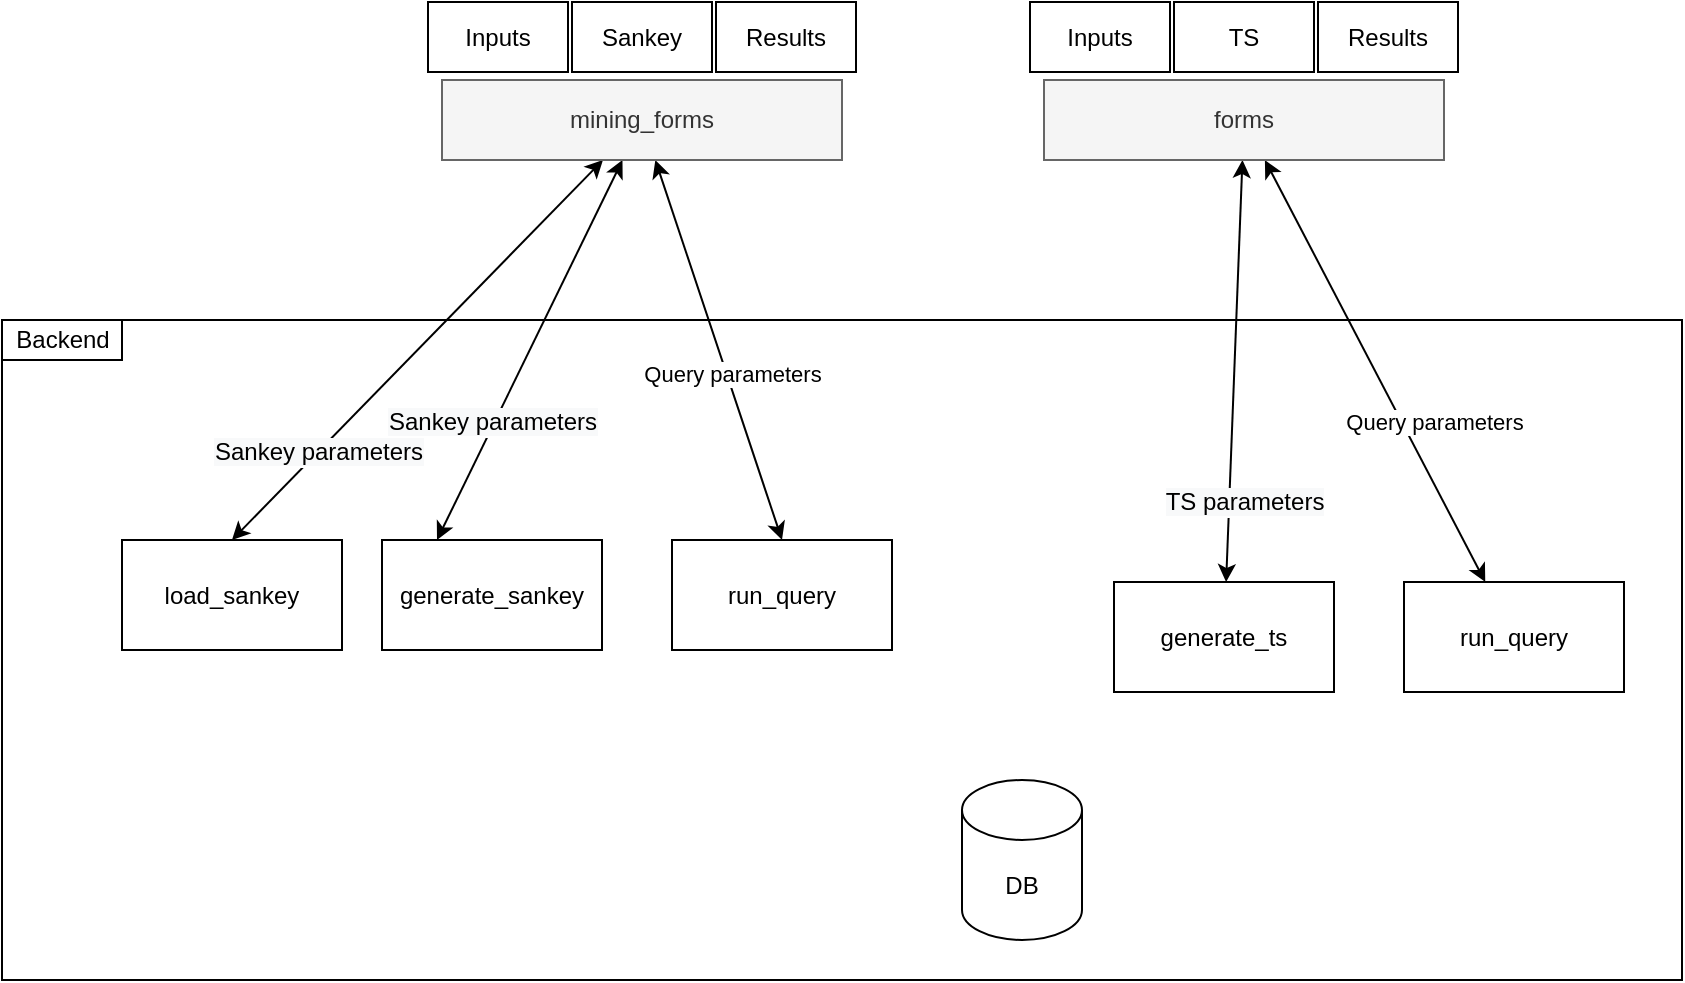 <mxfile version="14.4.3" type="device"><diagram id="OlkQbL042Ie8CuvqtX22" name="Page-1"><mxGraphModel dx="2817" dy="1156" grid="1" gridSize="10" guides="1" tooltips="1" connect="1" arrows="1" fold="1" page="1" pageScale="1" pageWidth="827" pageHeight="1169" math="0" shadow="0"><root><mxCell id="0"/><mxCell id="1" parent="0"/><mxCell id="9AbMOzw7-g-IKSp8QWoY-27" value="" style="rounded=0;whiteSpace=wrap;html=1;" vertex="1" parent="1"><mxGeometry x="-100" y="520" width="840" height="330" as="geometry"/></mxCell><mxCell id="9AbMOzw7-g-IKSp8QWoY-6" value="generate_sankey" style="rounded=0;whiteSpace=wrap;html=1;" vertex="1" parent="1"><mxGeometry x="90" y="630" width="110" height="55" as="geometry"/></mxCell><mxCell id="9AbMOzw7-g-IKSp8QWoY-7" value="run_query" style="rounded=0;whiteSpace=wrap;html=1;" vertex="1" parent="1"><mxGeometry x="235" y="630" width="110" height="55" as="geometry"/></mxCell><mxCell id="9AbMOzw7-g-IKSp8QWoY-12" value="&lt;meta charset=&quot;utf-8&quot;&gt;&lt;span style=&quot;color: rgb(0, 0, 0); font-family: helvetica; font-size: 12px; font-style: normal; font-weight: 400; letter-spacing: normal; text-align: center; text-indent: 0px; text-transform: none; word-spacing: 0px; background-color: rgb(248, 249, 250); display: inline; float: none;&quot;&gt;Sankey parameters&lt;/span&gt;" style="rounded=0;orthogonalLoop=1;jettySize=auto;html=1;entryX=0.25;entryY=0;entryDx=0;entryDy=0;startArrow=classic;startFill=1;" edge="1" parent="1" source="9AbMOzw7-g-IKSp8QWoY-10" target="9AbMOzw7-g-IKSp8QWoY-6"><mxGeometry x="0.376" y="-2" relative="1" as="geometry"><mxPoint y="1" as="offset"/></mxGeometry></mxCell><mxCell id="9AbMOzw7-g-IKSp8QWoY-17" style="rounded=0;orthogonalLoop=1;jettySize=auto;html=1;entryX=0.5;entryY=0;entryDx=0;entryDy=0;startArrow=classic;startFill=1;" edge="1" parent="1" source="9AbMOzw7-g-IKSp8QWoY-10" target="9AbMOzw7-g-IKSp8QWoY-7"><mxGeometry relative="1" as="geometry"/></mxCell><mxCell id="9AbMOzw7-g-IKSp8QWoY-18" value="Query parameters" style="edgeLabel;html=1;align=center;verticalAlign=middle;resizable=0;points=[];" vertex="1" connectable="0" parent="9AbMOzw7-g-IKSp8QWoY-17"><mxGeometry x="0.129" y="3" relative="1" as="geometry"><mxPoint as="offset"/></mxGeometry></mxCell><mxCell id="9AbMOzw7-g-IKSp8QWoY-23" style="edgeStyle=none;rounded=0;orthogonalLoop=1;jettySize=auto;html=1;entryX=0.5;entryY=0;entryDx=0;entryDy=0;startArrow=classic;startFill=1;" edge="1" parent="1" source="9AbMOzw7-g-IKSp8QWoY-10" target="9AbMOzw7-g-IKSp8QWoY-22"><mxGeometry relative="1" as="geometry"/></mxCell><mxCell id="9AbMOzw7-g-IKSp8QWoY-24" value="&lt;span style=&quot;font-family: &amp;#34;helvetica&amp;#34; ; font-size: 12px ; background-color: rgb(248 , 249 , 250)&quot;&gt;Sankey parameters&lt;/span&gt;" style="edgeLabel;html=1;align=center;verticalAlign=middle;resizable=0;points=[];" vertex="1" connectable="0" parent="9AbMOzw7-g-IKSp8QWoY-23"><mxGeometry x="0.536" y="-1" relative="1" as="geometry"><mxPoint as="offset"/></mxGeometry></mxCell><mxCell id="9AbMOzw7-g-IKSp8QWoY-10" value="mining_forms" style="rounded=0;whiteSpace=wrap;html=1;fillColor=#f5f5f5;strokeColor=#666666;fontColor=#333333;" vertex="1" parent="1"><mxGeometry x="120" y="400" width="200" height="40" as="geometry"/></mxCell><mxCell id="9AbMOzw7-g-IKSp8QWoY-19" value="Inputs" style="rounded=0;whiteSpace=wrap;html=1;" vertex="1" parent="1"><mxGeometry x="113" y="361" width="70" height="35" as="geometry"/></mxCell><mxCell id="9AbMOzw7-g-IKSp8QWoY-20" value="Sankey" style="rounded=0;whiteSpace=wrap;html=1;" vertex="1" parent="1"><mxGeometry x="185" y="361" width="70" height="35" as="geometry"/></mxCell><mxCell id="9AbMOzw7-g-IKSp8QWoY-21" value="Results" style="rounded=0;whiteSpace=wrap;html=1;" vertex="1" parent="1"><mxGeometry x="257" y="361" width="70" height="35" as="geometry"/></mxCell><mxCell id="9AbMOzw7-g-IKSp8QWoY-22" value="load_sankey" style="rounded=0;whiteSpace=wrap;html=1;" vertex="1" parent="1"><mxGeometry x="-40" y="630" width="110" height="55" as="geometry"/></mxCell><mxCell id="9AbMOzw7-g-IKSp8QWoY-25" value="DB" style="shape=cylinder3;whiteSpace=wrap;html=1;boundedLbl=1;backgroundOutline=1;size=15;" vertex="1" parent="1"><mxGeometry x="380" y="750" width="60" height="80" as="geometry"/></mxCell><mxCell id="9AbMOzw7-g-IKSp8QWoY-28" value="Backend" style="text;html=1;align=center;verticalAlign=middle;resizable=0;points=[];autosize=1;shadow=0;rounded=0;sketch=0;glass=0;strokeColor=#000000;" vertex="1" parent="1"><mxGeometry x="-100" y="520" width="60" height="20" as="geometry"/></mxCell><mxCell id="9AbMOzw7-g-IKSp8QWoY-45" style="edgeStyle=none;rounded=0;orthogonalLoop=1;jettySize=auto;html=1;startArrow=classic;startFill=1;" edge="1" parent="1" source="9AbMOzw7-g-IKSp8QWoY-29" target="9AbMOzw7-g-IKSp8QWoY-39"><mxGeometry relative="1" as="geometry"/></mxCell><mxCell id="9AbMOzw7-g-IKSp8QWoY-46" style="edgeStyle=none;rounded=0;orthogonalLoop=1;jettySize=auto;html=1;startArrow=classic;startFill=1;" edge="1" parent="1" source="9AbMOzw7-g-IKSp8QWoY-29" target="9AbMOzw7-g-IKSp8QWoY-38"><mxGeometry relative="1" as="geometry"/></mxCell><mxCell id="9AbMOzw7-g-IKSp8QWoY-47" value="&lt;span style=&quot;font-family: &amp;#34;helvetica&amp;#34; ; font-size: 12px ; background-color: rgb(248 , 249 , 250)&quot;&gt;TS parameters&lt;/span&gt;" style="edgeLabel;html=1;align=center;verticalAlign=middle;resizable=0;points=[];" vertex="1" connectable="0" parent="9AbMOzw7-g-IKSp8QWoY-46"><mxGeometry x="0.164" y="5" relative="1" as="geometry"><mxPoint x="0.53" y="47.9" as="offset"/></mxGeometry></mxCell><mxCell id="9AbMOzw7-g-IKSp8QWoY-29" value="forms" style="rounded=0;whiteSpace=wrap;html=1;fillColor=#f5f5f5;strokeColor=#666666;fontColor=#333333;" vertex="1" parent="1"><mxGeometry x="421" y="400" width="200" height="40" as="geometry"/></mxCell><mxCell id="9AbMOzw7-g-IKSp8QWoY-30" value="Inputs" style="rounded=0;whiteSpace=wrap;html=1;" vertex="1" parent="1"><mxGeometry x="414" y="361" width="70" height="35" as="geometry"/></mxCell><mxCell id="9AbMOzw7-g-IKSp8QWoY-31" value="TS" style="rounded=0;whiteSpace=wrap;html=1;" vertex="1" parent="1"><mxGeometry x="486" y="361" width="70" height="35" as="geometry"/></mxCell><mxCell id="9AbMOzw7-g-IKSp8QWoY-32" value="Results" style="rounded=0;whiteSpace=wrap;html=1;" vertex="1" parent="1"><mxGeometry x="558" y="361" width="70" height="35" as="geometry"/></mxCell><mxCell id="9AbMOzw7-g-IKSp8QWoY-38" value="generate_ts" style="rounded=0;whiteSpace=wrap;html=1;" vertex="1" parent="1"><mxGeometry x="456" y="651" width="110" height="55" as="geometry"/></mxCell><mxCell id="9AbMOzw7-g-IKSp8QWoY-39" value="run_query" style="rounded=0;whiteSpace=wrap;html=1;" vertex="1" parent="1"><mxGeometry x="601" y="651" width="110" height="55" as="geometry"/></mxCell><mxCell id="9AbMOzw7-g-IKSp8QWoY-40" value="Query parameters" style="edgeLabel;html=1;align=center;verticalAlign=middle;resizable=0;points=[];" vertex="1" connectable="0" parent="1"><mxGeometry x="615.996" y="571.003" as="geometry"/></mxCell></root></mxGraphModel></diagram></mxfile>